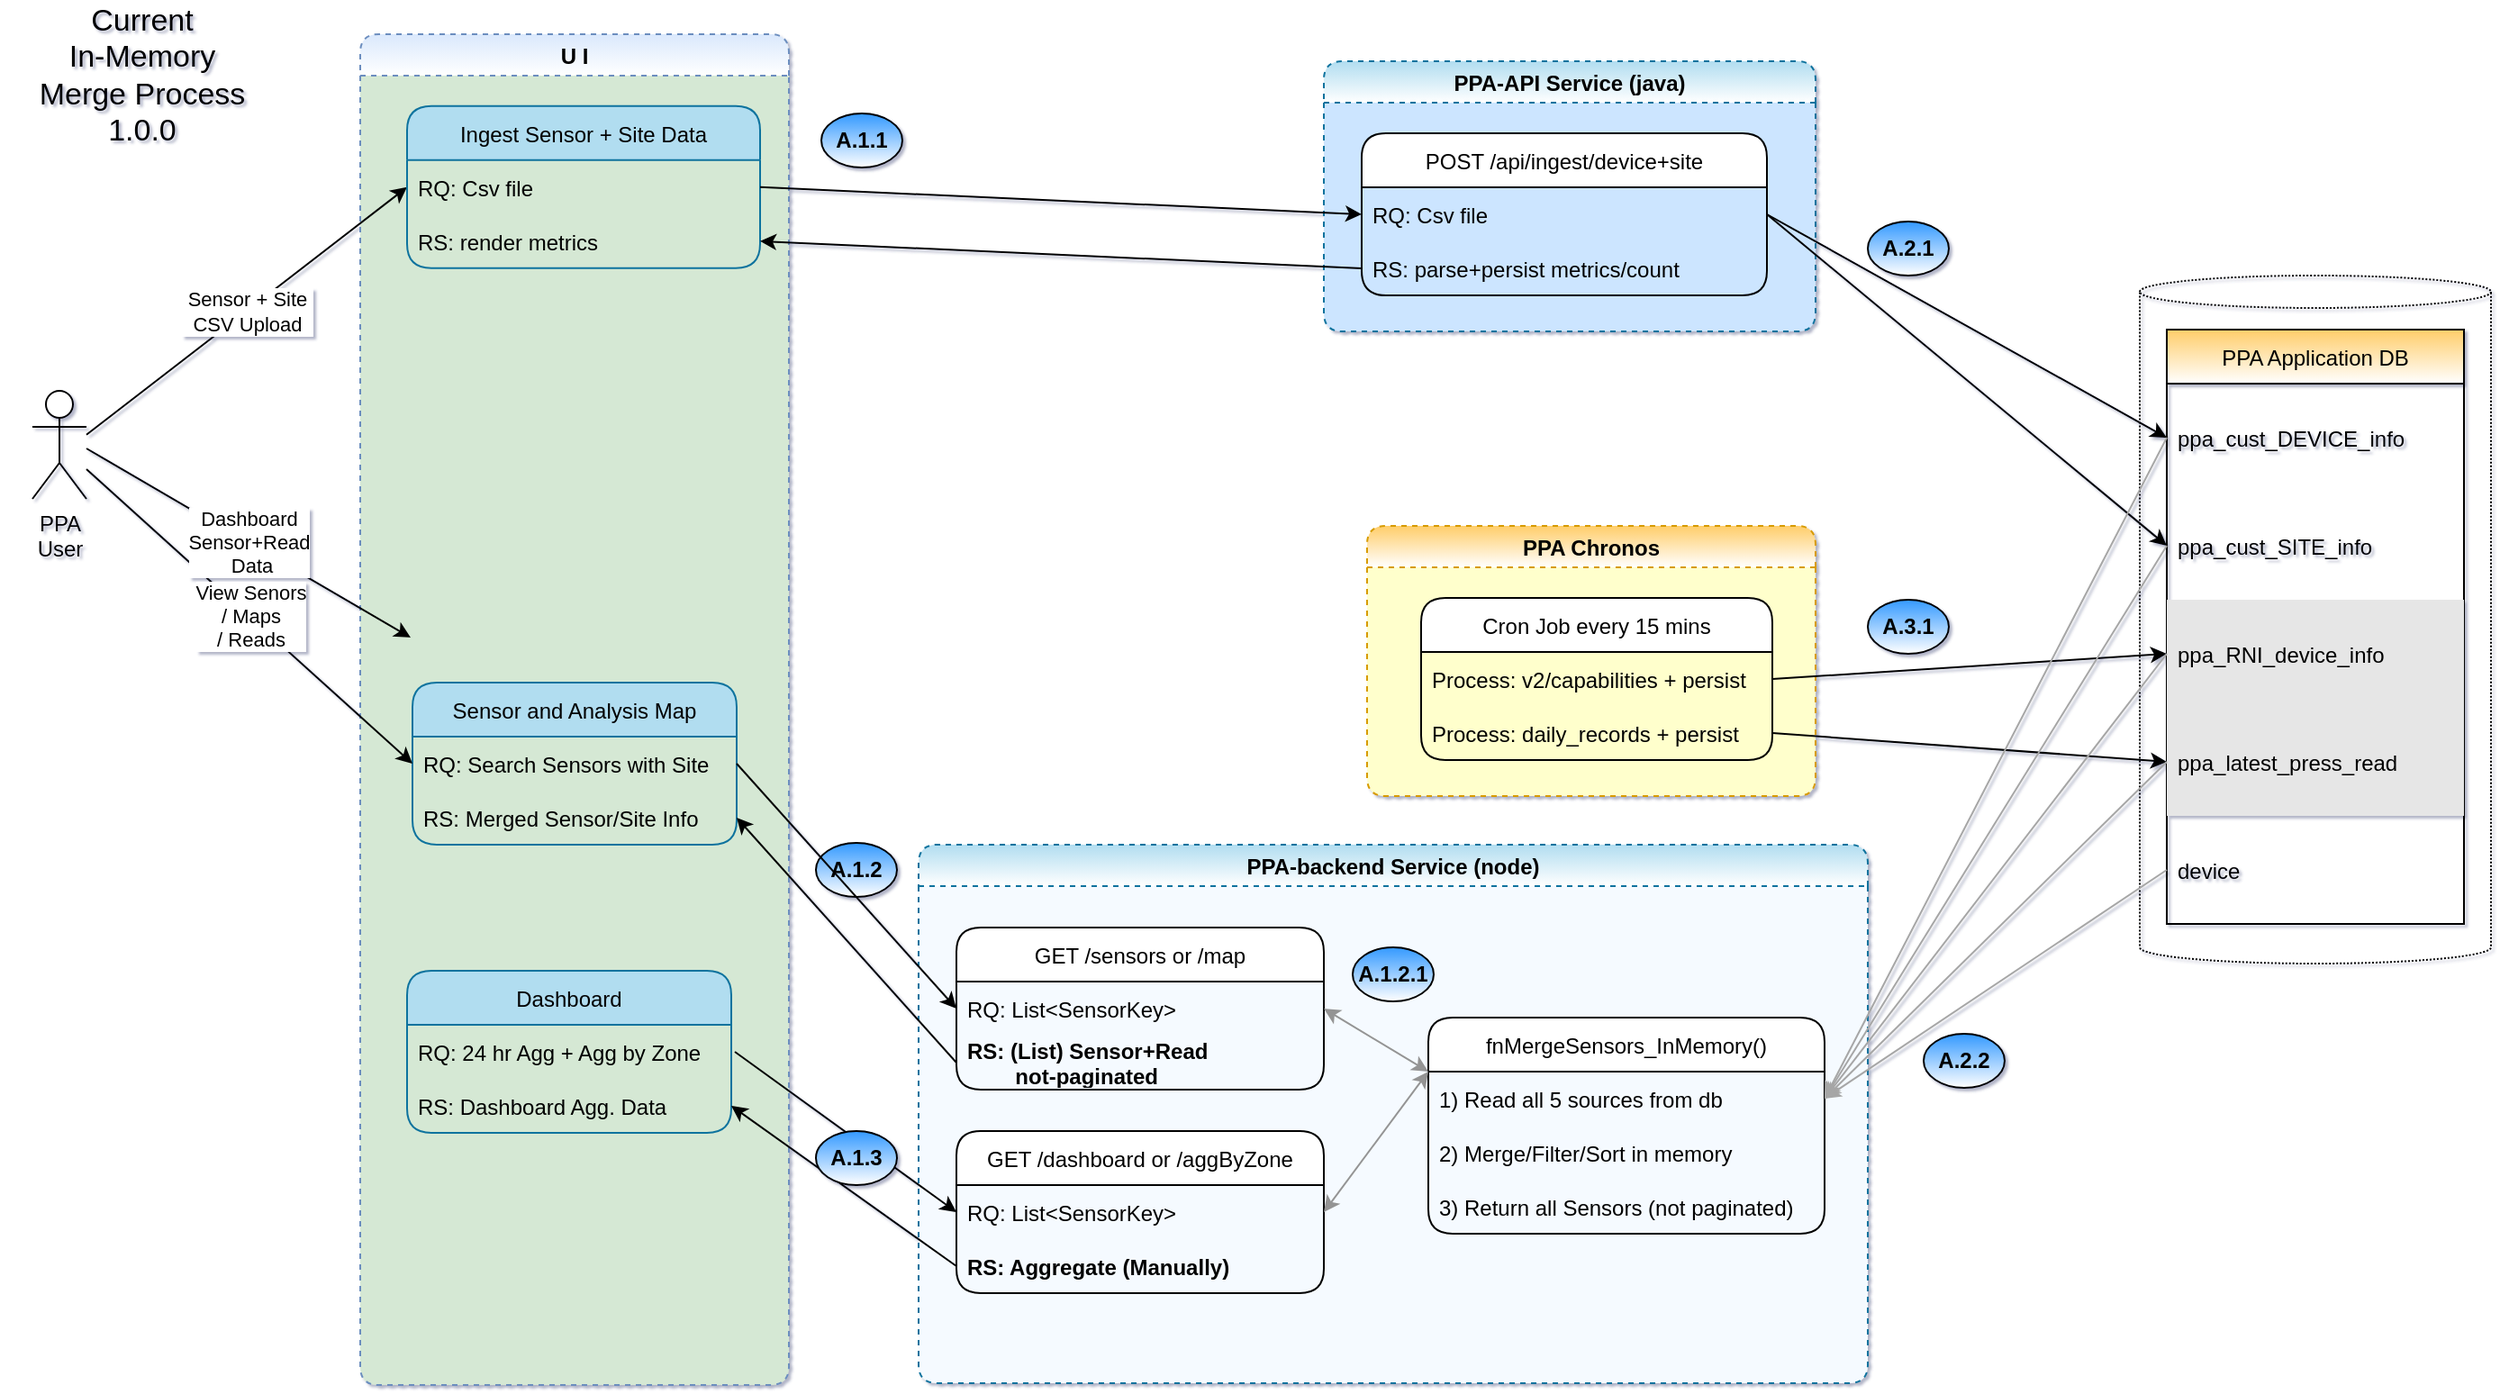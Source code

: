 <mxfile version="16.6.5" type="github">
  <diagram id="UW2Let9FedXbePVIwO7e" name="Page-1">
    <mxGraphModel dx="1223" dy="1124" grid="1" gridSize="15" guides="1" tooltips="1" connect="1" arrows="1" fold="1" page="1" pageScale="1" pageWidth="850" pageHeight="1100" math="0" shadow="1">
      <root>
        <mxCell id="0" />
        <mxCell id="1" parent="0" />
        <mxCell id="ZzOdG_4jZLLu2tyRgjDv-15" value="" style="shape=cylinder3;whiteSpace=wrap;html=1;boundedLbl=1;backgroundOutline=1;size=9;strokeColor=default;fillColor=none;gradientColor=#ffffff;dashed=1;dashPattern=1 1;" parent="1" vertex="1">
          <mxGeometry x="1200" y="284" width="195" height="382" as="geometry" />
        </mxCell>
        <mxCell id="NkGoriXdBeGFRCCLlbzc-29" value="PPA-backend Service (node)" style="swimlane;rounded=1;dashed=1;fillColor=#b1ddf0;strokeColor=#10739e;swimlaneFillColor=#F5FAFF;gradientColor=#ffffff;" parent="1" vertex="1">
          <mxGeometry x="522" y="600" width="527" height="299" as="geometry" />
        </mxCell>
        <mxCell id="NkGoriXdBeGFRCCLlbzc-30" value="GET /sensors or /map" style="swimlane;fontStyle=0;childLayout=stackLayout;horizontal=1;startSize=30;horizontalStack=0;resizeParent=1;resizeParentMax=0;resizeLast=0;collapsible=1;marginBottom=0;rounded=1;" parent="NkGoriXdBeGFRCCLlbzc-29" vertex="1">
          <mxGeometry x="21" y="46" width="204" height="90" as="geometry" />
        </mxCell>
        <mxCell id="NkGoriXdBeGFRCCLlbzc-31" value="RQ: List&lt;SensorKey&gt;" style="text;strokeColor=none;fillColor=none;align=left;verticalAlign=middle;spacingLeft=4;spacingRight=4;overflow=hidden;points=[[0,0.5],[1,0.5]];portConstraint=eastwest;rotatable=0;rounded=1;" parent="NkGoriXdBeGFRCCLlbzc-30" vertex="1">
          <mxGeometry y="30" width="204" height="30" as="geometry" />
        </mxCell>
        <mxCell id="NkGoriXdBeGFRCCLlbzc-32" value="RS: (List) Sensor+Read&#xa;        not-paginated" style="text;strokeColor=none;fillColor=none;align=left;verticalAlign=middle;spacingLeft=4;spacingRight=4;overflow=hidden;points=[[0,0.5],[1,0.5]];portConstraint=eastwest;rotatable=0;rounded=1;fontStyle=1" parent="NkGoriXdBeGFRCCLlbzc-30" vertex="1">
          <mxGeometry y="60" width="204" height="30" as="geometry" />
        </mxCell>
        <mxCell id="ZzOdG_4jZLLu2tyRgjDv-20" value="fnMergeSensors_InMemory()" style="swimlane;fontStyle=0;childLayout=stackLayout;horizontal=1;startSize=30;horizontalStack=0;resizeParent=1;resizeParentMax=0;resizeLast=0;collapsible=1;marginBottom=0;rounded=1;" parent="NkGoriXdBeGFRCCLlbzc-29" vertex="1">
          <mxGeometry x="283" y="96" width="220" height="120" as="geometry" />
        </mxCell>
        <mxCell id="ZzOdG_4jZLLu2tyRgjDv-21" value="1) Read all 5 sources from db" style="text;strokeColor=none;fillColor=none;align=left;verticalAlign=middle;spacingLeft=4;spacingRight=4;overflow=hidden;points=[[0,0.5],[1,0.5]];portConstraint=eastwest;rotatable=0;rounded=1;" parent="ZzOdG_4jZLLu2tyRgjDv-20" vertex="1">
          <mxGeometry y="30" width="220" height="30" as="geometry" />
        </mxCell>
        <mxCell id="ZzOdG_4jZLLu2tyRgjDv-23" value="2) Merge/Filter/Sort in memory" style="text;strokeColor=none;fillColor=none;align=left;verticalAlign=middle;spacingLeft=4;spacingRight=4;overflow=hidden;points=[[0,0.5],[1,0.5]];portConstraint=eastwest;rotatable=0;rounded=1;" parent="ZzOdG_4jZLLu2tyRgjDv-20" vertex="1">
          <mxGeometry y="60" width="220" height="30" as="geometry" />
        </mxCell>
        <mxCell id="ZzOdG_4jZLLu2tyRgjDv-24" value="3) Return all Sensors (not paginated)" style="text;strokeColor=none;fillColor=none;align=left;verticalAlign=middle;spacingLeft=4;spacingRight=4;overflow=hidden;points=[[0,0.5],[1,0.5]];portConstraint=eastwest;rotatable=0;rounded=1;" parent="ZzOdG_4jZLLu2tyRgjDv-20" vertex="1">
          <mxGeometry y="90" width="220" height="30" as="geometry" />
        </mxCell>
        <mxCell id="ZzOdG_4jZLLu2tyRgjDv-33" value="&lt;b&gt;A.1.2.1&lt;/b&gt;" style="ellipse;whiteSpace=wrap;html=1;gradientColor=#ffffff;fillColor=#3399FF;" parent="NkGoriXdBeGFRCCLlbzc-29" vertex="1">
          <mxGeometry x="241" y="57" width="45" height="30" as="geometry" />
        </mxCell>
        <mxCell id="ZzOdG_4jZLLu2tyRgjDv-43" value="GET /dashboard or /aggByZone" style="swimlane;fontStyle=0;childLayout=stackLayout;horizontal=1;startSize=30;horizontalStack=0;resizeParent=1;resizeParentMax=0;resizeLast=0;collapsible=1;marginBottom=0;rounded=1;" parent="NkGoriXdBeGFRCCLlbzc-29" vertex="1">
          <mxGeometry x="21" y="159" width="204" height="90" as="geometry" />
        </mxCell>
        <mxCell id="ZzOdG_4jZLLu2tyRgjDv-44" value="RQ: List&lt;SensorKey&gt;" style="text;strokeColor=none;fillColor=none;align=left;verticalAlign=middle;spacingLeft=4;spacingRight=4;overflow=hidden;points=[[0,0.5],[1,0.5]];portConstraint=eastwest;rotatable=0;rounded=1;" parent="ZzOdG_4jZLLu2tyRgjDv-43" vertex="1">
          <mxGeometry y="30" width="204" height="30" as="geometry" />
        </mxCell>
        <mxCell id="ZzOdG_4jZLLu2tyRgjDv-45" value="RS: Aggregate (Manually)" style="text;strokeColor=none;fillColor=none;align=left;verticalAlign=middle;spacingLeft=4;spacingRight=4;overflow=hidden;points=[[0,0.5],[1,0.5]];portConstraint=eastwest;rotatable=0;rounded=1;fontStyle=1" parent="ZzOdG_4jZLLu2tyRgjDv-43" vertex="1">
          <mxGeometry y="60" width="204" height="30" as="geometry" />
        </mxCell>
        <mxCell id="ZzOdG_4jZLLu2tyRgjDv-48" value="" style="endArrow=classic;startArrow=classic;html=1;rounded=0;shadow=0;fontSize=17;fontColor=#999999;strokeColor=#949494;entryX=0;entryY=0.25;entryDx=0;entryDy=0;exitX=1;exitY=0.5;exitDx=0;exitDy=0;" parent="NkGoriXdBeGFRCCLlbzc-29" source="NkGoriXdBeGFRCCLlbzc-31" target="ZzOdG_4jZLLu2tyRgjDv-20" edge="1">
          <mxGeometry width="50" height="50" relative="1" as="geometry">
            <mxPoint x="152" y="398" as="sourcePoint" />
            <mxPoint x="202" y="348" as="targetPoint" />
          </mxGeometry>
        </mxCell>
        <mxCell id="ZzOdG_4jZLLu2tyRgjDv-49" value="" style="endArrow=classic;startArrow=classic;html=1;rounded=0;shadow=0;fontSize=17;fontColor=#999999;strokeColor=#949494;entryX=0;entryY=0.25;entryDx=0;entryDy=0;exitX=1;exitY=0.5;exitDx=0;exitDy=0;" parent="NkGoriXdBeGFRCCLlbzc-29" source="ZzOdG_4jZLLu2tyRgjDv-44" target="ZzOdG_4jZLLu2tyRgjDv-20" edge="1">
          <mxGeometry width="50" height="50" relative="1" as="geometry">
            <mxPoint x="216" y="100" as="sourcePoint" />
            <mxPoint x="290" y="96" as="targetPoint" />
          </mxGeometry>
        </mxCell>
        <mxCell id="GJOkn2DgcXXOF6PlL42Y-2" value="PPA-API Service (java)" style="swimlane;rounded=1;dashed=1;fillColor=#b1ddf0;strokeColor=#10739e;swimlaneFillColor=#CCE5FF;gradientColor=#ffffff;" parent="1" vertex="1">
          <mxGeometry x="747" y="165" width="273" height="150" as="geometry" />
        </mxCell>
        <mxCell id="GJOkn2DgcXXOF6PlL42Y-38" value="POST /api/ingest/device+site" style="swimlane;fontStyle=0;childLayout=stackLayout;horizontal=1;startSize=30;horizontalStack=0;resizeParent=1;resizeParentMax=0;resizeLast=0;collapsible=1;marginBottom=0;rounded=1;" parent="GJOkn2DgcXXOF6PlL42Y-2" vertex="1">
          <mxGeometry x="21" y="40" width="225" height="90" as="geometry" />
        </mxCell>
        <mxCell id="GJOkn2DgcXXOF6PlL42Y-39" value="RQ: Csv file" style="text;strokeColor=none;fillColor=none;align=left;verticalAlign=middle;spacingLeft=4;spacingRight=4;overflow=hidden;points=[[0,0.5],[1,0.5]];portConstraint=eastwest;rotatable=0;rounded=1;" parent="GJOkn2DgcXXOF6PlL42Y-38" vertex="1">
          <mxGeometry y="30" width="225" height="30" as="geometry" />
        </mxCell>
        <mxCell id="GJOkn2DgcXXOF6PlL42Y-40" value="RS: parse+persist metrics/count" style="text;strokeColor=none;fillColor=none;align=left;verticalAlign=middle;spacingLeft=4;spacingRight=4;overflow=hidden;points=[[0,0.5],[1,0.5]];portConstraint=eastwest;rotatable=0;rounded=1;" parent="GJOkn2DgcXXOF6PlL42Y-38" vertex="1">
          <mxGeometry y="60" width="225" height="30" as="geometry" />
        </mxCell>
        <mxCell id="GJOkn2DgcXXOF6PlL42Y-1" value="U I" style="swimlane;rounded=1;dashed=1;fillColor=#dae8fc;strokeColor=#6c8ebf;gradientColor=#ffffff;swimlaneFillColor=#D5E8D4;" parent="1" vertex="1">
          <mxGeometry x="212" y="150" width="238" height="750" as="geometry" />
        </mxCell>
        <mxCell id="GJOkn2DgcXXOF6PlL42Y-27" value="&amp;nbsp;Sensor + Site&amp;nbsp;&lt;br&gt;CSV Upload" style="endArrow=classic;html=1;rounded=0;entryX=0;entryY=0.5;entryDx=0;entryDy=0;" parent="GJOkn2DgcXXOF6PlL42Y-1" target="GJOkn2DgcXXOF6PlL42Y-31" edge="1">
          <mxGeometry width="50" height="50" relative="1" as="geometry">
            <mxPoint x="-152" y="222.372" as="sourcePoint" />
            <mxPoint x="29" y="70" as="targetPoint" />
          </mxGeometry>
        </mxCell>
        <mxCell id="GJOkn2DgcXXOF6PlL42Y-30" value="Ingest Sensor + Site Data" style="swimlane;fontStyle=0;childLayout=stackLayout;horizontal=1;startSize=30;horizontalStack=0;resizeParent=1;resizeParentMax=0;resizeLast=0;collapsible=1;marginBottom=0;rounded=1;labelBackgroundColor=none;fillColor=#b1ddf0;strokeColor=#10739e;" parent="GJOkn2DgcXXOF6PlL42Y-1" vertex="1">
          <mxGeometry x="26" y="39.91" width="196" height="90" as="geometry" />
        </mxCell>
        <mxCell id="GJOkn2DgcXXOF6PlL42Y-31" value="RQ: Csv file" style="text;strokeColor=none;fillColor=none;align=left;verticalAlign=middle;spacingLeft=4;spacingRight=4;overflow=hidden;points=[[0,0.5],[1,0.5]];portConstraint=eastwest;rotatable=0;rounded=1;" parent="GJOkn2DgcXXOF6PlL42Y-30" vertex="1">
          <mxGeometry y="30" width="196" height="30" as="geometry" />
        </mxCell>
        <mxCell id="GJOkn2DgcXXOF6PlL42Y-32" value="RS: render metrics" style="text;strokeColor=none;fillColor=none;align=left;verticalAlign=middle;spacingLeft=4;spacingRight=4;overflow=hidden;points=[[0,0.5],[1,0.5]];portConstraint=eastwest;rotatable=0;rounded=1;" parent="GJOkn2DgcXXOF6PlL42Y-30" vertex="1">
          <mxGeometry y="60" width="196" height="30" as="geometry" />
        </mxCell>
        <mxCell id="GJOkn2DgcXXOF6PlL42Y-12" value="Sensor and Analysis Map" style="swimlane;fontStyle=0;childLayout=stackLayout;horizontal=1;startSize=30;horizontalStack=0;resizeParent=1;resizeParentMax=0;resizeLast=0;collapsible=1;marginBottom=0;rounded=1;labelBackgroundColor=none;fillColor=#b1ddf0;strokeColor=#10739e;" parent="GJOkn2DgcXXOF6PlL42Y-1" vertex="1">
          <mxGeometry x="29" y="360" width="180" height="90" as="geometry" />
        </mxCell>
        <mxCell id="GJOkn2DgcXXOF6PlL42Y-13" value="RQ: Search Sensors with Site" style="text;strokeColor=none;fillColor=none;align=left;verticalAlign=middle;spacingLeft=4;spacingRight=4;overflow=hidden;points=[[0,0.5],[1,0.5]];portConstraint=eastwest;rotatable=0;rounded=1;" parent="GJOkn2DgcXXOF6PlL42Y-12" vertex="1">
          <mxGeometry y="30" width="180" height="30" as="geometry" />
        </mxCell>
        <mxCell id="ZzOdG_4jZLLu2tyRgjDv-3" value="RS: Merged Sensor/Site Info " style="text;strokeColor=none;fillColor=none;align=left;verticalAlign=middle;spacingLeft=4;spacingRight=4;overflow=hidden;points=[[0,0.5],[1,0.5]];portConstraint=eastwest;rotatable=0;rounded=1;" parent="GJOkn2DgcXXOF6PlL42Y-12" vertex="1">
          <mxGeometry y="60" width="180" height="30" as="geometry" />
        </mxCell>
        <mxCell id="ZzOdG_4jZLLu2tyRgjDv-40" value="Dashboard" style="swimlane;fontStyle=0;childLayout=stackLayout;horizontal=1;startSize=30;horizontalStack=0;resizeParent=1;resizeParentMax=0;resizeLast=0;collapsible=1;marginBottom=0;rounded=1;labelBackgroundColor=none;fillColor=#b1ddf0;strokeColor=#10739e;" parent="GJOkn2DgcXXOF6PlL42Y-1" vertex="1">
          <mxGeometry x="26" y="520" width="180" height="90" as="geometry" />
        </mxCell>
        <mxCell id="ZzOdG_4jZLLu2tyRgjDv-41" value="RQ: 24 hr Agg + Agg by Zone" style="text;strokeColor=none;fillColor=none;align=left;verticalAlign=middle;spacingLeft=4;spacingRight=4;overflow=hidden;points=[[0,0.5],[1,0.5]];portConstraint=eastwest;rotatable=0;rounded=1;" parent="ZzOdG_4jZLLu2tyRgjDv-40" vertex="1">
          <mxGeometry y="30" width="180" height="30" as="geometry" />
        </mxCell>
        <mxCell id="ZzOdG_4jZLLu2tyRgjDv-42" value="RS: Dashboard Agg. Data" style="text;strokeColor=none;fillColor=none;align=left;verticalAlign=middle;spacingLeft=4;spacingRight=4;overflow=hidden;points=[[0,0.5],[1,0.5]];portConstraint=eastwest;rotatable=0;rounded=1;" parent="ZzOdG_4jZLLu2tyRgjDv-40" vertex="1">
          <mxGeometry y="60" width="180" height="30" as="geometry" />
        </mxCell>
        <mxCell id="GJOkn2DgcXXOF6PlL42Y-5" value="PPA &lt;br&gt;User" style="shape=umlActor;verticalLabelPosition=bottom;verticalAlign=top;html=1;outlineConnect=0;rounded=1;" parent="1" vertex="1">
          <mxGeometry x="30" y="348" width="30" height="60" as="geometry" />
        </mxCell>
        <mxCell id="GJOkn2DgcXXOF6PlL42Y-92" value="" style="endArrow=classic;html=1;rounded=0;entryX=0;entryY=0.5;entryDx=0;entryDy=0;exitX=1;exitY=0.5;exitDx=0;exitDy=0;" parent="1" source="GJOkn2DgcXXOF6PlL42Y-31" target="GJOkn2DgcXXOF6PlL42Y-39" edge="1">
          <mxGeometry width="50" height="50" relative="1" as="geometry">
            <mxPoint x="720" y="346.91" as="sourcePoint" />
            <mxPoint x="770" y="296.91" as="targetPoint" />
          </mxGeometry>
        </mxCell>
        <mxCell id="GJOkn2DgcXXOF6PlL42Y-93" value="" style="endArrow=classic;html=1;rounded=0;entryX=1;entryY=0.5;entryDx=0;entryDy=0;exitX=0;exitY=0.5;exitDx=0;exitDy=0;" parent="1" source="GJOkn2DgcXXOF6PlL42Y-40" target="GJOkn2DgcXXOF6PlL42Y-32" edge="1">
          <mxGeometry width="50" height="50" relative="1" as="geometry">
            <mxPoint x="720" y="346.91" as="sourcePoint" />
            <mxPoint x="770" y="296.91" as="targetPoint" />
          </mxGeometry>
        </mxCell>
        <mxCell id="GJOkn2DgcXXOF6PlL42Y-94" value="" style="endArrow=classic;html=1;rounded=0;entryX=0;entryY=0.5;entryDx=0;entryDy=0;exitX=1;exitY=0.5;exitDx=0;exitDy=0;" parent="1" source="GJOkn2DgcXXOF6PlL42Y-39" target="ZzOdG_4jZLLu2tyRgjDv-11" edge="1">
          <mxGeometry width="50" height="50" relative="1" as="geometry">
            <mxPoint x="877" y="235" as="sourcePoint" />
            <mxPoint x="989" y="180" as="targetPoint" />
          </mxGeometry>
        </mxCell>
        <mxCell id="NkGoriXdBeGFRCCLlbzc-1" value="View Senors&lt;br&gt;/ Maps&lt;br&gt;/ Reads" style="endArrow=classic;html=1;rounded=0;entryX=0;entryY=0.5;entryDx=0;entryDy=0;" parent="1" source="GJOkn2DgcXXOF6PlL42Y-5" target="GJOkn2DgcXXOF6PlL42Y-13" edge="1">
          <mxGeometry width="50" height="50" relative="1" as="geometry">
            <mxPoint x="75" y="387.372" as="sourcePoint" />
            <mxPoint x="225" y="525" as="targetPoint" />
          </mxGeometry>
        </mxCell>
        <mxCell id="NkGoriXdBeGFRCCLlbzc-13" value="&lt;b&gt;A.1.1&lt;/b&gt;" style="ellipse;whiteSpace=wrap;html=1;gradientColor=#ffffff;fillColor=#3399FF;" parent="1" vertex="1">
          <mxGeometry x="468" y="194" width="45" height="30" as="geometry" />
        </mxCell>
        <mxCell id="TNVdTlEFQuvaBfnlJwtW-4" value="&lt;b&gt;A.1.2&lt;/b&gt;" style="ellipse;whiteSpace=wrap;html=1;gradientColor=#ffffff;fillColor=#3399FF;" parent="1" vertex="1">
          <mxGeometry x="465" y="599" width="45" height="30" as="geometry" />
        </mxCell>
        <mxCell id="NkGoriXdBeGFRCCLlbzc-37" value="" style="endArrow=classic;html=1;rounded=0;entryX=0;entryY=0.5;entryDx=0;entryDy=0;exitX=1;exitY=0.5;exitDx=0;exitDy=0;" parent="1" source="GJOkn2DgcXXOF6PlL42Y-13" target="NkGoriXdBeGFRCCLlbzc-31" edge="1">
          <mxGeometry width="50" height="50" relative="1" as="geometry">
            <mxPoint x="418" y="618" as="sourcePoint" />
            <mxPoint x="543" y="693" as="targetPoint" />
          </mxGeometry>
        </mxCell>
        <mxCell id="NkGoriXdBeGFRCCLlbzc-39" value="" style="endArrow=classic;html=1;rounded=0;entryX=1;entryY=0.5;entryDx=0;entryDy=0;exitX=0;exitY=0.5;exitDx=0;exitDy=0;" parent="1" source="NkGoriXdBeGFRCCLlbzc-32" target="ZzOdG_4jZLLu2tyRgjDv-3" edge="1">
          <mxGeometry width="50" height="50" relative="1" as="geometry">
            <mxPoint x="543" y="723" as="sourcePoint" />
            <mxPoint x="425" y="831.91" as="targetPoint" />
          </mxGeometry>
        </mxCell>
        <mxCell id="ZzOdG_4jZLLu2tyRgjDv-4" value="PPA Chronos" style="swimlane;rounded=1;dashed=1;fillColor=#FFCD69;strokeColor=#d79b00;swimlaneFillColor=#FFFFCC;gradientColor=#ffffff;" parent="1" vertex="1">
          <mxGeometry x="771" y="423" width="249" height="150" as="geometry" />
        </mxCell>
        <mxCell id="ZzOdG_4jZLLu2tyRgjDv-5" value="Cron Job every 15 mins" style="swimlane;fontStyle=0;childLayout=stackLayout;horizontal=1;startSize=30;horizontalStack=0;resizeParent=1;resizeParentMax=0;resizeLast=0;collapsible=1;marginBottom=0;rounded=1;" parent="ZzOdG_4jZLLu2tyRgjDv-4" vertex="1">
          <mxGeometry x="30" y="40" width="195" height="90" as="geometry" />
        </mxCell>
        <mxCell id="ZzOdG_4jZLLu2tyRgjDv-6" value="Process: v2/capabilities + persist" style="text;strokeColor=none;fillColor=none;align=left;verticalAlign=middle;spacingLeft=4;spacingRight=4;overflow=hidden;points=[[0,0.5],[1,0.5]];portConstraint=eastwest;rotatable=0;rounded=1;" parent="ZzOdG_4jZLLu2tyRgjDv-5" vertex="1">
          <mxGeometry y="30" width="195" height="30" as="geometry" />
        </mxCell>
        <mxCell id="ZzOdG_4jZLLu2tyRgjDv-7" value="Process: daily_records + persist" style="text;strokeColor=none;fillColor=none;align=left;verticalAlign=middle;spacingLeft=4;spacingRight=4;overflow=hidden;points=[[0,0.5],[1,0.5]];portConstraint=eastwest;rotatable=0;rounded=1;" parent="ZzOdG_4jZLLu2tyRgjDv-5" vertex="1">
          <mxGeometry y="60" width="195" height="30" as="geometry" />
        </mxCell>
        <mxCell id="ZzOdG_4jZLLu2tyRgjDv-10" value="PPA Application DB" style="swimlane;fontStyle=0;childLayout=stackLayout;horizontal=1;startSize=30;horizontalStack=0;resizeParent=1;resizeParentMax=0;resizeLast=0;collapsible=1;marginBottom=0;fillColor=#FFCD69;gradientColor=#ffffff;" parent="1" vertex="1">
          <mxGeometry x="1215" y="314" width="165" height="330" as="geometry" />
        </mxCell>
        <mxCell id="ZzOdG_4jZLLu2tyRgjDv-11" value="ppa_cust_DEVICE_info" style="text;strokeColor=none;fillColor=none;align=left;verticalAlign=middle;spacingLeft=4;spacingRight=4;overflow=hidden;points=[[0,0.5],[1,0.5]];portConstraint=eastwest;rotatable=0;" parent="ZzOdG_4jZLLu2tyRgjDv-10" vertex="1">
          <mxGeometry y="30" width="165" height="60" as="geometry" />
        </mxCell>
        <mxCell id="ZzOdG_4jZLLu2tyRgjDv-12" value="ppa_cust_SITE_info" style="text;strokeColor=none;fillColor=none;align=left;verticalAlign=middle;spacingLeft=4;spacingRight=4;overflow=hidden;points=[[0,0.5],[1,0.5]];portConstraint=eastwest;rotatable=0;" parent="ZzOdG_4jZLLu2tyRgjDv-10" vertex="1">
          <mxGeometry y="90" width="165" height="60" as="geometry" />
        </mxCell>
        <mxCell id="ZzOdG_4jZLLu2tyRgjDv-13" value="ppa_RNI_device_info" style="text;strokeColor=none;fillColor=#E6E6E6;align=left;verticalAlign=middle;spacingLeft=4;spacingRight=4;overflow=hidden;points=[[0,0.5],[1,0.5]];portConstraint=eastwest;rotatable=0;" parent="ZzOdG_4jZLLu2tyRgjDv-10" vertex="1">
          <mxGeometry y="150" width="165" height="60" as="geometry" />
        </mxCell>
        <mxCell id="ZzOdG_4jZLLu2tyRgjDv-14" value="ppa_latest_press_read" style="text;strokeColor=none;fillColor=#E6E6E6;align=left;verticalAlign=middle;spacingLeft=4;spacingRight=4;overflow=hidden;points=[[0,0.5],[1,0.5]];portConstraint=eastwest;rotatable=0;" parent="ZzOdG_4jZLLu2tyRgjDv-10" vertex="1">
          <mxGeometry y="210" width="165" height="60" as="geometry" />
        </mxCell>
        <mxCell id="ZzOdG_4jZLLu2tyRgjDv-19" value="device" style="text;strokeColor=none;fillColor=none;align=left;verticalAlign=middle;spacingLeft=4;spacingRight=4;overflow=hidden;points=[[0,0.5],[1,0.5]];portConstraint=eastwest;rotatable=0;" parent="ZzOdG_4jZLLu2tyRgjDv-10" vertex="1">
          <mxGeometry y="270" width="165" height="60" as="geometry" />
        </mxCell>
        <mxCell id="ZzOdG_4jZLLu2tyRgjDv-16" value="" style="endArrow=classic;html=1;rounded=0;entryX=0;entryY=0.5;entryDx=0;entryDy=0;exitX=1;exitY=0.5;exitDx=0;exitDy=0;" parent="1" source="ZzOdG_4jZLLu2tyRgjDv-7" target="ZzOdG_4jZLLu2tyRgjDv-14" edge="1">
          <mxGeometry width="50" height="50" relative="1" as="geometry">
            <mxPoint x="1467" y="350" as="sourcePoint" />
            <mxPoint x="1200" y="427.25" as="targetPoint" />
          </mxGeometry>
        </mxCell>
        <mxCell id="ZzOdG_4jZLLu2tyRgjDv-17" value="" style="endArrow=classic;html=1;rounded=0;entryX=0;entryY=0.5;entryDx=0;entryDy=0;exitX=1;exitY=0.5;exitDx=0;exitDy=0;" parent="1" source="ZzOdG_4jZLLu2tyRgjDv-6" target="ZzOdG_4jZLLu2tyRgjDv-13" edge="1">
          <mxGeometry width="50" height="50" relative="1" as="geometry">
            <mxPoint x="1467" y="320" as="sourcePoint" />
            <mxPoint x="1335.845" y="284" as="targetPoint" />
          </mxGeometry>
        </mxCell>
        <mxCell id="ZzOdG_4jZLLu2tyRgjDv-27" value="" style="endArrow=classic;html=1;rounded=0;entryX=0;entryY=0.5;entryDx=0;entryDy=0;exitX=1;exitY=0.5;exitDx=0;exitDy=0;" parent="1" source="GJOkn2DgcXXOF6PlL42Y-38" target="ZzOdG_4jZLLu2tyRgjDv-12" edge="1">
          <mxGeometry width="50" height="50" relative="1" as="geometry">
            <mxPoint x="783" y="250" as="sourcePoint" />
            <mxPoint x="1145.0" y="195" as="targetPoint" />
          </mxGeometry>
        </mxCell>
        <mxCell id="ZzOdG_4jZLLu2tyRgjDv-28" value="" style="endArrow=classic;html=1;rounded=0;exitX=0;exitY=0.5;exitDx=0;exitDy=0;strokeColor=#A6A6A6;shadow=0;entryX=1;entryY=0.5;entryDx=0;entryDy=0;" parent="1" source="ZzOdG_4jZLLu2tyRgjDv-11" target="ZzOdG_4jZLLu2tyRgjDv-21" edge="1">
          <mxGeometry width="50" height="50" relative="1" as="geometry">
            <mxPoint x="1130" y="188" as="sourcePoint" />
            <mxPoint x="990" y="420" as="targetPoint" />
          </mxGeometry>
        </mxCell>
        <mxCell id="ZzOdG_4jZLLu2tyRgjDv-29" value="" style="endArrow=classic;html=1;rounded=0;exitX=0;exitY=0.5;exitDx=0;exitDy=0;strokeColor=#A6A6A6;shadow=0;entryX=1;entryY=0.5;entryDx=0;entryDy=0;" parent="1" source="ZzOdG_4jZLLu2tyRgjDv-12" target="ZzOdG_4jZLLu2tyRgjDv-21" edge="1">
          <mxGeometry width="50" height="50" relative="1" as="geometry">
            <mxPoint x="1145.0" y="203" as="sourcePoint" />
            <mxPoint x="1005" y="435" as="targetPoint" />
          </mxGeometry>
        </mxCell>
        <mxCell id="ZzOdG_4jZLLu2tyRgjDv-30" value="" style="endArrow=classic;html=1;rounded=0;exitX=0;exitY=0.5;exitDx=0;exitDy=0;strokeColor=#A6A6A6;shadow=0;entryX=1;entryY=0.5;entryDx=0;entryDy=0;" parent="1" source="ZzOdG_4jZLLu2tyRgjDv-13" target="ZzOdG_4jZLLu2tyRgjDv-21" edge="1">
          <mxGeometry width="50" height="50" relative="1" as="geometry">
            <mxPoint x="1160.0" y="218" as="sourcePoint" />
            <mxPoint x="1020" y="450" as="targetPoint" />
          </mxGeometry>
        </mxCell>
        <mxCell id="ZzOdG_4jZLLu2tyRgjDv-31" value="" style="endArrow=classic;html=1;rounded=0;exitX=0;exitY=0.5;exitDx=0;exitDy=0;strokeColor=#A6A6A6;shadow=0;entryX=1;entryY=0.5;entryDx=0;entryDy=0;" parent="1" source="ZzOdG_4jZLLu2tyRgjDv-14" target="ZzOdG_4jZLLu2tyRgjDv-21" edge="1">
          <mxGeometry width="50" height="50" relative="1" as="geometry">
            <mxPoint x="1175.0" y="233" as="sourcePoint" />
            <mxPoint x="990" y="420" as="targetPoint" />
          </mxGeometry>
        </mxCell>
        <mxCell id="ZzOdG_4jZLLu2tyRgjDv-32" value="" style="endArrow=classic;html=1;rounded=0;exitX=0;exitY=0.5;exitDx=0;exitDy=0;strokeColor=#A6A6A6;shadow=0;entryX=1;entryY=0.5;entryDx=0;entryDy=0;" parent="1" source="ZzOdG_4jZLLu2tyRgjDv-19" target="ZzOdG_4jZLLu2tyRgjDv-21" edge="1">
          <mxGeometry width="50" height="50" relative="1" as="geometry">
            <mxPoint x="1190.0" y="248" as="sourcePoint" />
            <mxPoint x="990" y="420" as="targetPoint" />
          </mxGeometry>
        </mxCell>
        <mxCell id="ZzOdG_4jZLLu2tyRgjDv-34" value="&lt;b&gt;A.2.1&lt;br&gt;&lt;/b&gt;" style="ellipse;whiteSpace=wrap;html=1;gradientColor=#ffffff;fillColor=#3399FF;" parent="1" vertex="1">
          <mxGeometry x="1049" y="254" width="45" height="30" as="geometry" />
        </mxCell>
        <mxCell id="ZzOdG_4jZLLu2tyRgjDv-35" value="&lt;b&gt;A.2.2&lt;br&gt;&lt;/b&gt;" style="ellipse;whiteSpace=wrap;html=1;gradientColor=#ffffff;fillColor=#3399FF;" parent="1" vertex="1">
          <mxGeometry x="1080" y="705" width="45" height="30" as="geometry" />
        </mxCell>
        <mxCell id="ZzOdG_4jZLLu2tyRgjDv-36" value="&lt;b&gt;A.3.1&lt;br&gt;&lt;/b&gt;" style="ellipse;whiteSpace=wrap;html=1;gradientColor=#ffffff;fillColor=#3399FF;" parent="1" vertex="1">
          <mxGeometry x="1049" y="464" width="45" height="30" as="geometry" />
        </mxCell>
        <mxCell id="ZzOdG_4jZLLu2tyRgjDv-37" value="Current &lt;br&gt;In-Memory &lt;br&gt;Merge Process &lt;br style=&quot;font-size: 17px&quot;&gt;1.0.0" style="text;html=1;strokeColor=none;fillColor=none;align=center;verticalAlign=middle;whiteSpace=wrap;rounded=0;dashed=1;dashPattern=1 1;fontSize=17;shadow=1;sketch=0;" parent="1" vertex="1">
          <mxGeometry x="16" y="150" width="150" height="45" as="geometry" />
        </mxCell>
        <mxCell id="ZzOdG_4jZLLu2tyRgjDv-39" value="Dashboard &lt;br&gt;Sensor+Read&lt;br&gt;&amp;nbsp;Data" style="endArrow=classic;html=1;rounded=0;" parent="1" edge="1">
          <mxGeometry width="50" height="50" relative="1" as="geometry">
            <mxPoint x="60" y="380" as="sourcePoint" />
            <mxPoint x="240" y="485" as="targetPoint" />
          </mxGeometry>
        </mxCell>
        <mxCell id="ZzOdG_4jZLLu2tyRgjDv-46" value="" style="endArrow=classic;html=1;rounded=0;entryX=0;entryY=0.5;entryDx=0;entryDy=0;exitX=1;exitY=0.5;exitDx=0;exitDy=0;" parent="1" target="ZzOdG_4jZLLu2tyRgjDv-44" edge="1">
          <mxGeometry width="50" height="50" relative="1" as="geometry">
            <mxPoint x="420" y="715" as="sourcePoint" />
            <mxPoint x="543" y="806" as="targetPoint" />
          </mxGeometry>
        </mxCell>
        <mxCell id="ZzOdG_4jZLLu2tyRgjDv-47" value="" style="endArrow=classic;html=1;rounded=0;entryX=1;entryY=0.5;entryDx=0;entryDy=0;exitX=0;exitY=0.5;exitDx=0;exitDy=0;" parent="1" source="ZzOdG_4jZLLu2tyRgjDv-45" target="ZzOdG_4jZLLu2tyRgjDv-42" edge="1">
          <mxGeometry width="50" height="50" relative="1" as="geometry">
            <mxPoint x="543" y="836" as="sourcePoint" />
            <mxPoint x="424.5" y="745" as="targetPoint" />
          </mxGeometry>
        </mxCell>
        <mxCell id="ZzOdG_4jZLLu2tyRgjDv-116" value="&lt;b&gt;A.1.3&lt;/b&gt;" style="ellipse;whiteSpace=wrap;html=1;gradientColor=#ffffff;fillColor=#3399FF;" parent="1" vertex="1">
          <mxGeometry x="465" y="759" width="45" height="30" as="geometry" />
        </mxCell>
      </root>
    </mxGraphModel>
  </diagram>
</mxfile>
